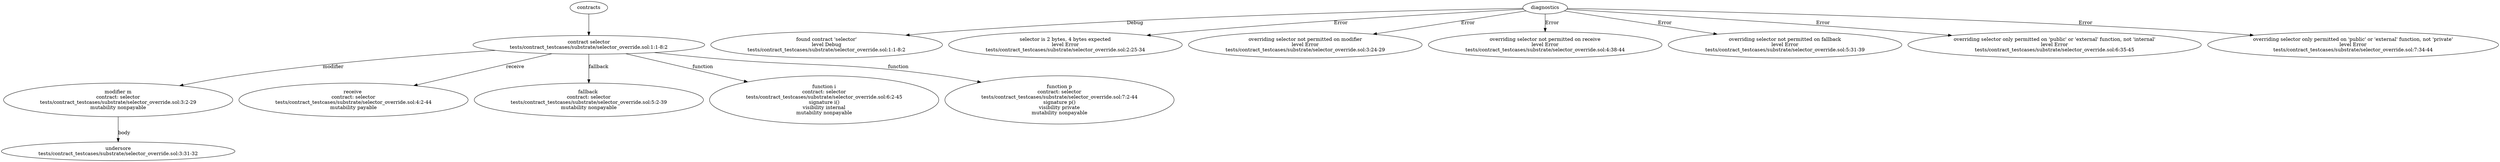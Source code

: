 strict digraph "tests/contract_testcases/substrate/selector_override.sol" {
	contract [label="contract selector\ntests/contract_testcases/substrate/selector_override.sol:1:1-8:2"]
	m [label="modifier m\ncontract: selector\ntests/contract_testcases/substrate/selector_override.sol:3:2-29\nmutability nonpayable"]
	underscore [label="undersore\ntests/contract_testcases/substrate/selector_override.sol:3:31-32"]
	node_4 [label="receive \ncontract: selector\ntests/contract_testcases/substrate/selector_override.sol:4:2-44\nmutability payable"]
	node_5 [label="fallback \ncontract: selector\ntests/contract_testcases/substrate/selector_override.sol:5:2-39\nmutability nonpayable"]
	i [label="function i\ncontract: selector\ntests/contract_testcases/substrate/selector_override.sol:6:2-45\nsignature i()\nvisibility internal\nmutability nonpayable"]
	p [label="function p\ncontract: selector\ntests/contract_testcases/substrate/selector_override.sol:7:2-44\nsignature p()\nvisibility private\nmutability nonpayable"]
	diagnostic [label="found contract 'selector'\nlevel Debug\ntests/contract_testcases/substrate/selector_override.sol:1:1-8:2"]
	diagnostic_10 [label="selector is 2 bytes, 4 bytes expected\nlevel Error\ntests/contract_testcases/substrate/selector_override.sol:2:25-34"]
	diagnostic_11 [label="overriding selector not permitted on modifier\nlevel Error\ntests/contract_testcases/substrate/selector_override.sol:3:24-29"]
	diagnostic_12 [label="overriding selector not permitted on receive\nlevel Error\ntests/contract_testcases/substrate/selector_override.sol:4:38-44"]
	diagnostic_13 [label="overriding selector not permitted on fallback\nlevel Error\ntests/contract_testcases/substrate/selector_override.sol:5:31-39"]
	diagnostic_14 [label="overriding selector only permitted on 'public' or 'external' function, not 'internal'\nlevel Error\ntests/contract_testcases/substrate/selector_override.sol:6:35-45"]
	diagnostic_15 [label="overriding selector only permitted on 'public' or 'external' function, not 'private'\nlevel Error\ntests/contract_testcases/substrate/selector_override.sol:7:34-44"]
	contracts -> contract
	contract -> m [label="modifier"]
	m -> underscore [label="body"]
	contract -> node_4 [label="receive"]
	contract -> node_5 [label="fallback"]
	contract -> i [label="function"]
	contract -> p [label="function"]
	diagnostics -> diagnostic [label="Debug"]
	diagnostics -> diagnostic_10 [label="Error"]
	diagnostics -> diagnostic_11 [label="Error"]
	diagnostics -> diagnostic_12 [label="Error"]
	diagnostics -> diagnostic_13 [label="Error"]
	diagnostics -> diagnostic_14 [label="Error"]
	diagnostics -> diagnostic_15 [label="Error"]
}
